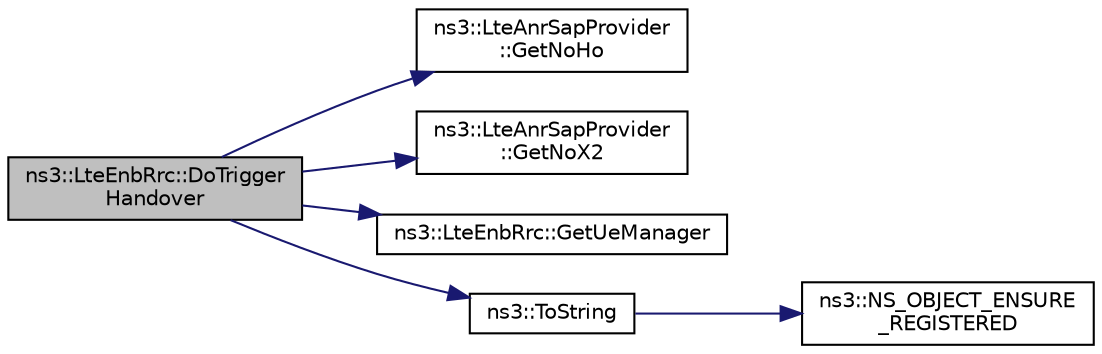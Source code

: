 digraph "ns3::LteEnbRrc::DoTriggerHandover"
{
  edge [fontname="Helvetica",fontsize="10",labelfontname="Helvetica",labelfontsize="10"];
  node [fontname="Helvetica",fontsize="10",shape=record];
  rankdir="LR";
  Node1 [label="ns3::LteEnbRrc::DoTrigger\lHandover",height=0.2,width=0.4,color="black", fillcolor="grey75", style="filled", fontcolor="black"];
  Node1 -> Node2 [color="midnightblue",fontsize="10",style="solid"];
  Node2 [label="ns3::LteAnrSapProvider\l::GetNoHo",height=0.2,width=0.4,color="black", fillcolor="white", style="filled",URL="$de/ddf/classns3_1_1LteAnrSapProvider.html#a825c724cb173ca628ad1fc42f6b86e9f",tooltip="Get the value of No HO field of a neighbouring cell from the Neighbour Relation Table (NRT)..."];
  Node1 -> Node3 [color="midnightblue",fontsize="10",style="solid"];
  Node3 [label="ns3::LteAnrSapProvider\l::GetNoX2",height=0.2,width=0.4,color="black", fillcolor="white", style="filled",URL="$de/ddf/classns3_1_1LteAnrSapProvider.html#a7781c81a1d796484f58a23f4ea44ebd6",tooltip="Get the value of No X2 field of a neighbouring cell from the Neighbour Relation Table (NRT)..."];
  Node1 -> Node4 [color="midnightblue",fontsize="10",style="solid"];
  Node4 [label="ns3::LteEnbRrc::GetUeManager",height=0.2,width=0.4,color="black", fillcolor="white", style="filled",URL="$de/d65/classns3_1_1LteEnbRrc.html#a875653948b565dc50b33f6a0434e32d9"];
  Node1 -> Node5 [color="midnightblue",fontsize="10",style="solid"];
  Node5 [label="ns3::ToString",height=0.2,width=0.4,color="black", fillcolor="white", style="filled",URL="$d7/d2e/namespacens3.html#a3d1f7e1bec1972e2ae8d64673fcfcd9c"];
  Node5 -> Node6 [color="midnightblue",fontsize="10",style="solid"];
  Node6 [label="ns3::NS_OBJECT_ENSURE\l_REGISTERED",height=0.2,width=0.4,color="black", fillcolor="white", style="filled",URL="$d7/d2e/namespacens3.html#ac633cbd86ee5879afd4312a843a9ff8c"];
}
